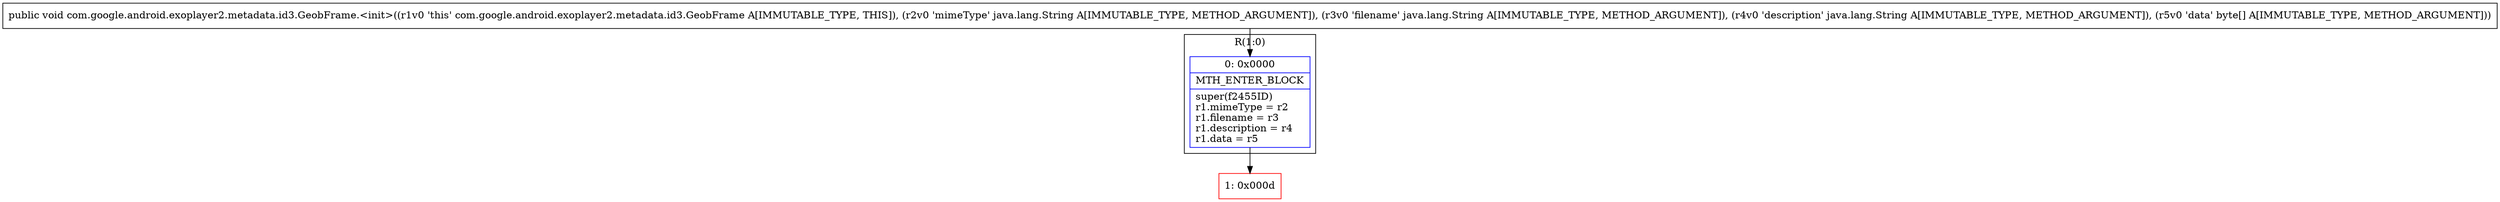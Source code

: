 digraph "CFG forcom.google.android.exoplayer2.metadata.id3.GeobFrame.\<init\>(Ljava\/lang\/String;Ljava\/lang\/String;Ljava\/lang\/String;[B)V" {
subgraph cluster_Region_705111274 {
label = "R(1:0)";
node [shape=record,color=blue];
Node_0 [shape=record,label="{0\:\ 0x0000|MTH_ENTER_BLOCK\l|super(f2455ID)\lr1.mimeType = r2\lr1.filename = r3\lr1.description = r4\lr1.data = r5\l}"];
}
Node_1 [shape=record,color=red,label="{1\:\ 0x000d}"];
MethodNode[shape=record,label="{public void com.google.android.exoplayer2.metadata.id3.GeobFrame.\<init\>((r1v0 'this' com.google.android.exoplayer2.metadata.id3.GeobFrame A[IMMUTABLE_TYPE, THIS]), (r2v0 'mimeType' java.lang.String A[IMMUTABLE_TYPE, METHOD_ARGUMENT]), (r3v0 'filename' java.lang.String A[IMMUTABLE_TYPE, METHOD_ARGUMENT]), (r4v0 'description' java.lang.String A[IMMUTABLE_TYPE, METHOD_ARGUMENT]), (r5v0 'data' byte[] A[IMMUTABLE_TYPE, METHOD_ARGUMENT])) }"];
MethodNode -> Node_0;
Node_0 -> Node_1;
}

